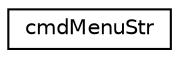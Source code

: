 digraph "类继承关系图"
{
  edge [fontname="Helvetica",fontsize="10",labelfontname="Helvetica",labelfontsize="10"];
  node [fontname="Helvetica",fontsize="10",shape=record];
  rankdir="LR";
  Node0 [label="cmdMenuStr",height=0.2,width=0.4,color="black", fillcolor="white", style="filled",URL="$structcmd_menu_str.html"];
}
